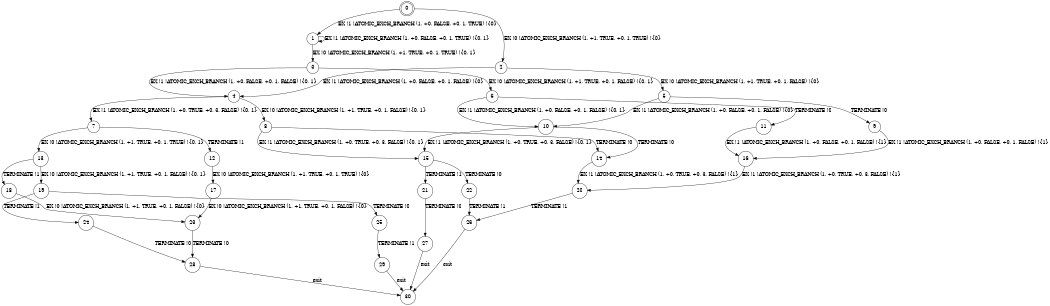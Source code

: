 digraph BCG {
size = "7, 10.5";
center = TRUE;
node [shape = circle];
0 [peripheries = 2];
0 -> 1 [label = "EX !1 !ATOMIC_EXCH_BRANCH (1, +0, FALSE, +0, 1, TRUE) !{0}"];
0 -> 2 [label = "EX !0 !ATOMIC_EXCH_BRANCH (1, +1, TRUE, +0, 1, TRUE) !{0}"];
1 -> 3 [label = "EX !0 !ATOMIC_EXCH_BRANCH (1, +1, TRUE, +0, 1, TRUE) !{0, 1}"];
1 -> 1 [label = "EX !1 !ATOMIC_EXCH_BRANCH (1, +0, FALSE, +0, 1, TRUE) !{0, 1}"];
2 -> 4 [label = "EX !1 !ATOMIC_EXCH_BRANCH (1, +0, FALSE, +0, 1, FALSE) !{0}"];
2 -> 5 [label = "EX !0 !ATOMIC_EXCH_BRANCH (1, +1, TRUE, +0, 1, FALSE) !{0}"];
3 -> 4 [label = "EX !1 !ATOMIC_EXCH_BRANCH (1, +0, FALSE, +0, 1, FALSE) !{0, 1}"];
3 -> 6 [label = "EX !0 !ATOMIC_EXCH_BRANCH (1, +1, TRUE, +0, 1, FALSE) !{0, 1}"];
4 -> 7 [label = "EX !1 !ATOMIC_EXCH_BRANCH (1, +0, TRUE, +0, 3, FALSE) !{0, 1}"];
4 -> 8 [label = "EX !0 !ATOMIC_EXCH_BRANCH (1, +1, TRUE, +0, 1, FALSE) !{0, 1}"];
5 -> 9 [label = "TERMINATE !0"];
5 -> 10 [label = "EX !1 !ATOMIC_EXCH_BRANCH (1, +0, FALSE, +0, 1, FALSE) !{0}"];
6 -> 11 [label = "TERMINATE !0"];
6 -> 10 [label = "EX !1 !ATOMIC_EXCH_BRANCH (1, +0, FALSE, +0, 1, FALSE) !{0, 1}"];
7 -> 12 [label = "TERMINATE !1"];
7 -> 13 [label = "EX !0 !ATOMIC_EXCH_BRANCH (1, +1, TRUE, +0, 1, TRUE) !{0, 1}"];
8 -> 14 [label = "TERMINATE !0"];
8 -> 15 [label = "EX !1 !ATOMIC_EXCH_BRANCH (1, +0, TRUE, +0, 3, FALSE) !{0, 1}"];
9 -> 16 [label = "EX !1 !ATOMIC_EXCH_BRANCH (1, +0, FALSE, +0, 1, FALSE) !{1}"];
10 -> 14 [label = "TERMINATE !0"];
10 -> 15 [label = "EX !1 !ATOMIC_EXCH_BRANCH (1, +0, TRUE, +0, 3, FALSE) !{0, 1}"];
11 -> 16 [label = "EX !1 !ATOMIC_EXCH_BRANCH (1, +0, FALSE, +0, 1, FALSE) !{1}"];
12 -> 17 [label = "EX !0 !ATOMIC_EXCH_BRANCH (1, +1, TRUE, +0, 1, TRUE) !{0}"];
13 -> 18 [label = "TERMINATE !1"];
13 -> 19 [label = "EX !0 !ATOMIC_EXCH_BRANCH (1, +1, TRUE, +0, 1, FALSE) !{0, 1}"];
14 -> 20 [label = "EX !1 !ATOMIC_EXCH_BRANCH (1, +0, TRUE, +0, 3, FALSE) !{1}"];
15 -> 21 [label = "TERMINATE !1"];
15 -> 22 [label = "TERMINATE !0"];
16 -> 20 [label = "EX !1 !ATOMIC_EXCH_BRANCH (1, +0, TRUE, +0, 3, FALSE) !{1}"];
17 -> 23 [label = "EX !0 !ATOMIC_EXCH_BRANCH (1, +1, TRUE, +0, 1, FALSE) !{0}"];
18 -> 23 [label = "EX !0 !ATOMIC_EXCH_BRANCH (1, +1, TRUE, +0, 1, FALSE) !{0}"];
19 -> 24 [label = "TERMINATE !1"];
19 -> 25 [label = "TERMINATE !0"];
20 -> 26 [label = "TERMINATE !1"];
21 -> 27 [label = "TERMINATE !0"];
22 -> 26 [label = "TERMINATE !1"];
23 -> 28 [label = "TERMINATE !0"];
24 -> 28 [label = "TERMINATE !0"];
25 -> 29 [label = "TERMINATE !1"];
26 -> 30 [label = "exit"];
27 -> 30 [label = "exit"];
28 -> 30 [label = "exit"];
29 -> 30 [label = "exit"];
}
